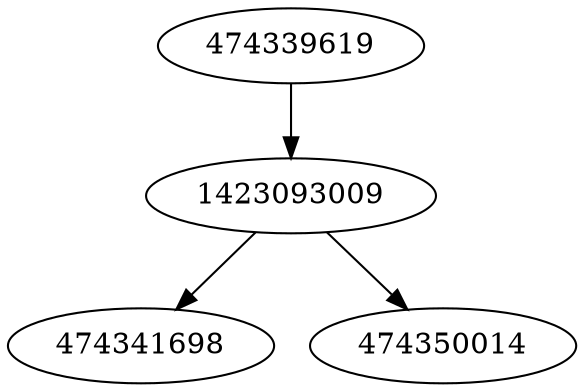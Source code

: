 strict digraph  {
1423093009;
474341698;
474339619;
474350014;
1423093009 -> 474341698;
1423093009 -> 474350014;
474339619 -> 1423093009;
}

